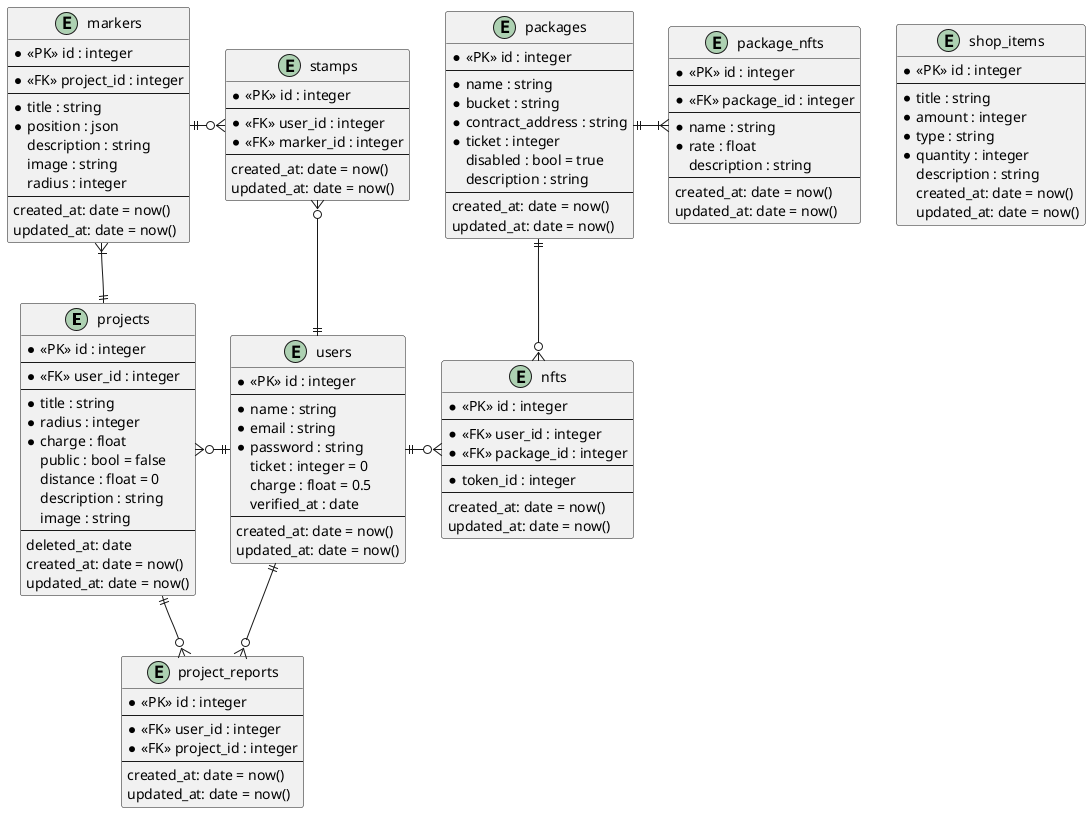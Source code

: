 @startuml
entity projects {
  * <<PK>> id : integer
  --
  * <<FK>> user_id : integer
  --
  * title : string
  * radius : integer
  * charge : float
  public : bool = false
  distance : float = 0
  description : string
  image : string
  --
  deleted_at: date
  created_at: date = now()
  updated_at: date = now()
}

entity markers {
  * <<PK>> id : integer
  --
  * <<FK>> project_id : integer
  --
  * title : string
  * position : json
  description : string
  image : string
  radius : integer
  --
  created_at: date = now()
  updated_at: date = now()
}

entity stamps {
  * <<PK>> id : integer
  --
  * <<FK>> user_id : integer
  * <<FK>> marker_id : integer
  --
  created_at: date = now()
  updated_at: date = now()
}

entity users {
  * <<PK>> id : integer
  --
  * name : string
  * email : string
  * password : string
  ticket : integer = 0
  charge : float = 0.5
  verified_at : date
  --
  created_at: date = now()
  updated_at: date = now()
}

entity nfts {
  * <<PK>> id : integer
  --
  * <<FK>> user_id : integer
  * <<FK>> package_id : integer
  --
  * token_id : integer
  --
  created_at: date = now()
  updated_at: date = now()
}

entity packages {
  * <<PK>> id : integer
  --
  * name : string
  * bucket : string
  * contract_address : string
  * ticket : integer
  disabled : bool = true
  description : string
  --
  created_at: date = now()
  updated_at: date = now()
}

entity package_nfts {
  * <<PK>> id : integer
  --
  * <<FK>> package_id : integer
  --
  * name : string
  * rate : float
  description : string
  --
  created_at: date = now()
  updated_at: date = now()
}

entity project_reports {
  * <<PK>> id : integer
  --
  * <<FK>> user_id : integer
  * <<FK>> project_id : integer
  --
  created_at: date = now()
  updated_at: date = now()
}

entity shop_items {
  * <<PK>> id : integer
  --
  * title : string
  * amount : integer
  * type : string
  * quantity : integer
  description : string
  created_at: date = now()
  updated_at: date = now()
}

projects ||-u-|{ markers
markers ||-o{ stamps
projects ||-o{ project_reports
projects }o-|| users
users ||-u-o{ stamps
users ||-d-o{ project_reports
users ||-o{ nfts
packages ||-d-o{ nfts
packages ||-|{ package_nfts
@enduml